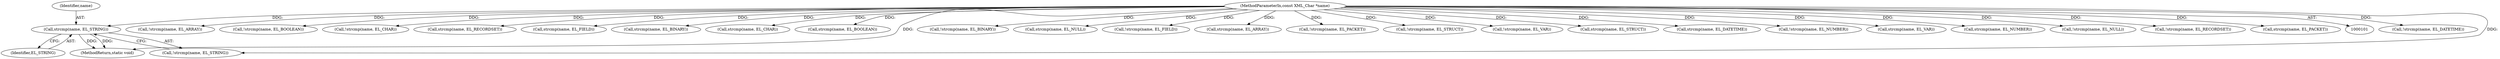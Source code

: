digraph "0_php-src_66fd44209d5ffcb9b3d1bc1b9fd8e35b485040c0@API" {
"1000143" [label="(Call,strcmp(name, EL_STRING))"];
"1000103" [label="(MethodParameterIn,const XML_Char *name)"];
"1000881" [label="(Call,!strcmp(name, EL_DATETIME))"];
"1000914" [label="(MethodReturn,static void)"];
"1000479" [label="(Call,!strcmp(name, EL_ARRAY))"];
"1000341" [label="(Call,!strcmp(name, EL_BOOLEAN))"];
"1000236" [label="(Call,!strcmp(name, EL_CHAR))"];
"1000607" [label="(Call,strcmp(name, EL_RECORDSET))"];
"1000764" [label="(Call,strcmp(name, EL_FIELD))"];
"1000190" [label="(Call,strcmp(name, EL_BINARY))"];
"1000237" [label="(Call,strcmp(name, EL_CHAR))"];
"1000342" [label="(Call,strcmp(name, EL_BOOLEAN))"];
"1000142" [label="(Call,!strcmp(name, EL_STRING))"];
"1000189" [label="(Call,!strcmp(name, EL_BINARY))"];
"1000447" [label="(Call,strcmp(name, EL_NULL))"];
"1000145" [label="(Identifier,EL_STRING)"];
"1000103" [label="(MethodParameterIn,const XML_Char *name)"];
"1000144" [label="(Identifier,name)"];
"1000763" [label="(Call,!strcmp(name, EL_FIELD))"];
"1000480" [label="(Call,strcmp(name, EL_ARRAY))"];
"1000114" [label="(Call,!strcmp(name, EL_PACKET))"];
"1000512" [label="(Call,!strcmp(name, EL_STRUCT))"];
"1000545" [label="(Call,!strcmp(name, EL_VAR))"];
"1000513" [label="(Call,strcmp(name, EL_STRUCT))"];
"1000882" [label="(Call,strcmp(name, EL_DATETIME))"];
"1000300" [label="(Call,!strcmp(name, EL_NUMBER))"];
"1000546" [label="(Call,strcmp(name, EL_VAR))"];
"1000301" [label="(Call,strcmp(name, EL_NUMBER))"];
"1000446" [label="(Call,!strcmp(name, EL_NULL))"];
"1000606" [label="(Call,!strcmp(name, EL_RECORDSET))"];
"1000115" [label="(Call,strcmp(name, EL_PACKET))"];
"1000143" [label="(Call,strcmp(name, EL_STRING))"];
"1000143" -> "1000142"  [label="AST: "];
"1000143" -> "1000145"  [label="CFG: "];
"1000144" -> "1000143"  [label="AST: "];
"1000145" -> "1000143"  [label="AST: "];
"1000142" -> "1000143"  [label="CFG: "];
"1000143" -> "1000914"  [label="DDG: "];
"1000143" -> "1000914"  [label="DDG: "];
"1000103" -> "1000143"  [label="DDG: "];
"1000103" -> "1000101"  [label="AST: "];
"1000103" -> "1000914"  [label="DDG: "];
"1000103" -> "1000114"  [label="DDG: "];
"1000103" -> "1000115"  [label="DDG: "];
"1000103" -> "1000142"  [label="DDG: "];
"1000103" -> "1000189"  [label="DDG: "];
"1000103" -> "1000190"  [label="DDG: "];
"1000103" -> "1000236"  [label="DDG: "];
"1000103" -> "1000237"  [label="DDG: "];
"1000103" -> "1000300"  [label="DDG: "];
"1000103" -> "1000301"  [label="DDG: "];
"1000103" -> "1000341"  [label="DDG: "];
"1000103" -> "1000342"  [label="DDG: "];
"1000103" -> "1000446"  [label="DDG: "];
"1000103" -> "1000447"  [label="DDG: "];
"1000103" -> "1000479"  [label="DDG: "];
"1000103" -> "1000480"  [label="DDG: "];
"1000103" -> "1000512"  [label="DDG: "];
"1000103" -> "1000513"  [label="DDG: "];
"1000103" -> "1000545"  [label="DDG: "];
"1000103" -> "1000546"  [label="DDG: "];
"1000103" -> "1000606"  [label="DDG: "];
"1000103" -> "1000607"  [label="DDG: "];
"1000103" -> "1000763"  [label="DDG: "];
"1000103" -> "1000764"  [label="DDG: "];
"1000103" -> "1000881"  [label="DDG: "];
"1000103" -> "1000882"  [label="DDG: "];
}
